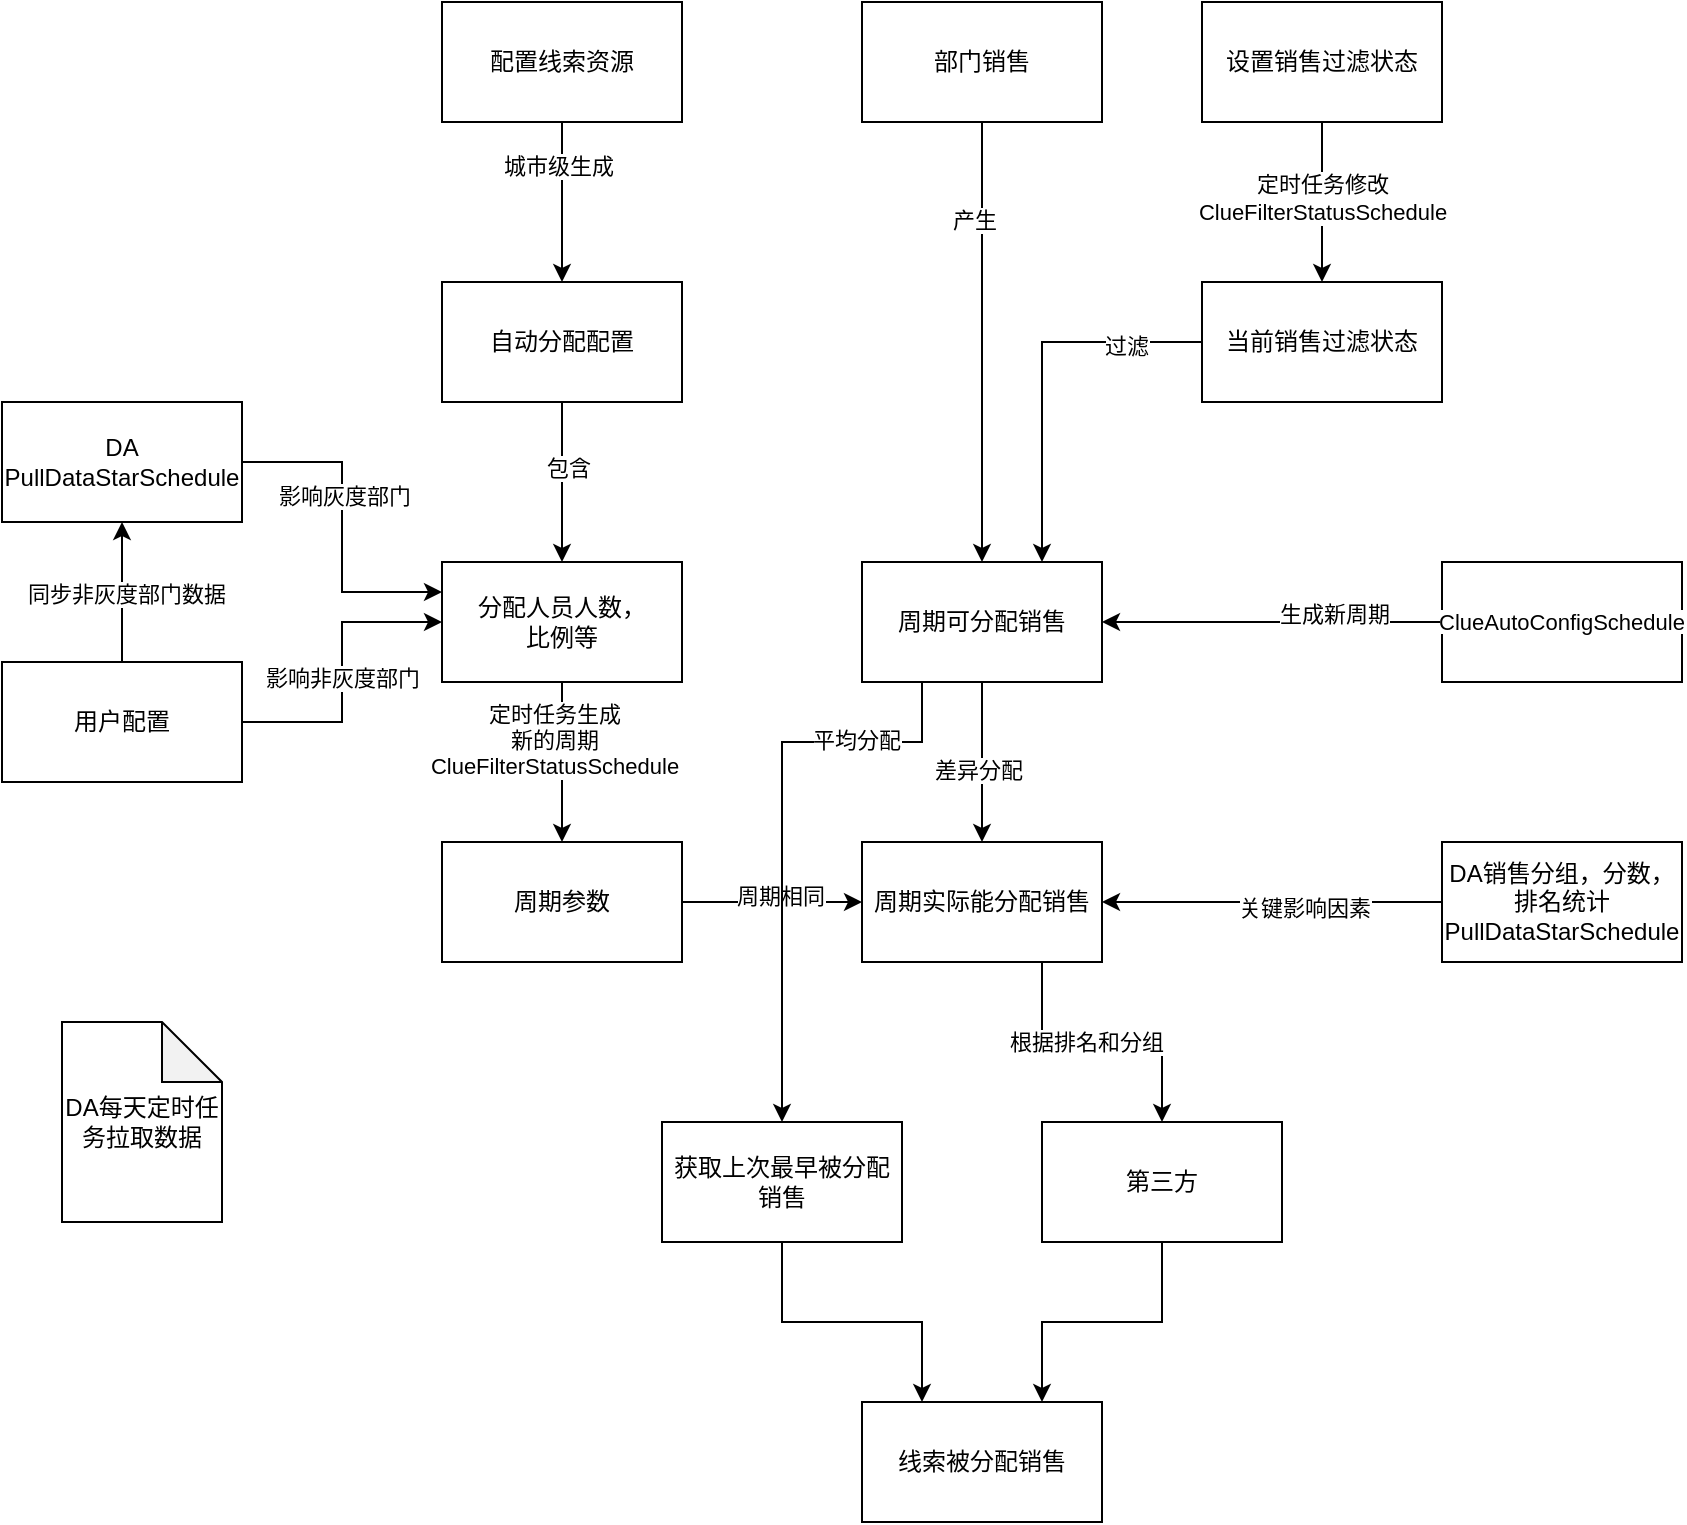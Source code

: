 <mxfile version="13.10.1" type="github"><diagram id="dHqN6lOe54HDK8GrbA5Z" name="Page-1"><mxGraphModel dx="1554" dy="763" grid="1" gridSize="10" guides="1" tooltips="1" connect="1" arrows="1" fold="1" page="1" pageScale="1" pageWidth="827" pageHeight="1169" math="0" shadow="0"><root><mxCell id="0"/><mxCell id="1" parent="0"/><mxCell id="wuKnfM1MRcGDIL3-eSm8-3" value="" style="edgeStyle=orthogonalEdgeStyle;rounded=0;orthogonalLoop=1;jettySize=auto;html=1;" edge="1" parent="1" source="wuKnfM1MRcGDIL3-eSm8-1" target="wuKnfM1MRcGDIL3-eSm8-2"><mxGeometry relative="1" as="geometry"/></mxCell><mxCell id="wuKnfM1MRcGDIL3-eSm8-4" value="城市级生成" style="edgeLabel;html=1;align=center;verticalAlign=middle;resizable=0;points=[];" vertex="1" connectable="0" parent="wuKnfM1MRcGDIL3-eSm8-3"><mxGeometry x="-0.45" y="-2" relative="1" as="geometry"><mxPoint as="offset"/></mxGeometry></mxCell><mxCell id="wuKnfM1MRcGDIL3-eSm8-1" value="配置线索资源" style="whiteSpace=wrap;html=1;direction=west;" vertex="1" parent="1"><mxGeometry x="380" y="100" width="120" height="60" as="geometry"/></mxCell><mxCell id="wuKnfM1MRcGDIL3-eSm8-6" value="" style="edgeStyle=orthogonalEdgeStyle;rounded=0;orthogonalLoop=1;jettySize=auto;html=1;" edge="1" parent="1" source="wuKnfM1MRcGDIL3-eSm8-2" target="wuKnfM1MRcGDIL3-eSm8-5"><mxGeometry relative="1" as="geometry"/></mxCell><mxCell id="wuKnfM1MRcGDIL3-eSm8-8" value="包含" style="edgeLabel;html=1;align=center;verticalAlign=middle;resizable=0;points=[];" vertex="1" connectable="0" parent="wuKnfM1MRcGDIL3-eSm8-6"><mxGeometry x="-0.175" y="3" relative="1" as="geometry"><mxPoint as="offset"/></mxGeometry></mxCell><mxCell id="wuKnfM1MRcGDIL3-eSm8-2" value="自动分配配置" style="whiteSpace=wrap;html=1;" vertex="1" parent="1"><mxGeometry x="380" y="240" width="120" height="60" as="geometry"/></mxCell><mxCell id="wuKnfM1MRcGDIL3-eSm8-17" value="" style="edgeStyle=orthogonalEdgeStyle;rounded=0;orthogonalLoop=1;jettySize=auto;html=1;" edge="1" parent="1" source="wuKnfM1MRcGDIL3-eSm8-5" target="wuKnfM1MRcGDIL3-eSm8-16"><mxGeometry relative="1" as="geometry"/></mxCell><mxCell id="wuKnfM1MRcGDIL3-eSm8-18" value="定时任务生成&lt;br&gt;新的周期&lt;br&gt;ClueFilterStatusSchedule" style="edgeLabel;html=1;align=center;verticalAlign=middle;resizable=0;points=[];" vertex="1" connectable="0" parent="wuKnfM1MRcGDIL3-eSm8-17"><mxGeometry x="-0.275" y="-4" relative="1" as="geometry"><mxPoint as="offset"/></mxGeometry></mxCell><mxCell id="wuKnfM1MRcGDIL3-eSm8-5" value="分配人员人数，&lt;br&gt;比例等" style="whiteSpace=wrap;html=1;" vertex="1" parent="1"><mxGeometry x="380" y="380" width="120" height="60" as="geometry"/></mxCell><mxCell id="wuKnfM1MRcGDIL3-eSm8-10" style="edgeStyle=orthogonalEdgeStyle;rounded=0;orthogonalLoop=1;jettySize=auto;html=1;exitX=1;exitY=0.5;exitDx=0;exitDy=0;entryX=0;entryY=0.25;entryDx=0;entryDy=0;" edge="1" parent="1" source="wuKnfM1MRcGDIL3-eSm8-7" target="wuKnfM1MRcGDIL3-eSm8-5"><mxGeometry relative="1" as="geometry"/></mxCell><mxCell id="wuKnfM1MRcGDIL3-eSm8-11" value="影响灰度部门" style="edgeLabel;html=1;align=center;verticalAlign=middle;resizable=0;points=[];" vertex="1" connectable="0" parent="wuKnfM1MRcGDIL3-eSm8-10"><mxGeometry x="-0.188" y="1" relative="1" as="geometry"><mxPoint as="offset"/></mxGeometry></mxCell><mxCell id="wuKnfM1MRcGDIL3-eSm8-7" value="DA&lt;br&gt;PullDataStarSchedule" style="rounded=0;whiteSpace=wrap;html=1;" vertex="1" parent="1"><mxGeometry x="160" y="300" width="120" height="60" as="geometry"/></mxCell><mxCell id="wuKnfM1MRcGDIL3-eSm8-12" value="" style="edgeStyle=orthogonalEdgeStyle;rounded=0;orthogonalLoop=1;jettySize=auto;html=1;" edge="1" parent="1" source="wuKnfM1MRcGDIL3-eSm8-9" target="wuKnfM1MRcGDIL3-eSm8-5"><mxGeometry relative="1" as="geometry"/></mxCell><mxCell id="wuKnfM1MRcGDIL3-eSm8-13" value="影响非灰度部门" style="edgeLabel;html=1;align=center;verticalAlign=middle;resizable=0;points=[];" vertex="1" connectable="0" parent="wuKnfM1MRcGDIL3-eSm8-12"><mxGeometry x="-0.04" relative="1" as="geometry"><mxPoint as="offset"/></mxGeometry></mxCell><mxCell id="wuKnfM1MRcGDIL3-eSm8-14" value="" style="edgeStyle=orthogonalEdgeStyle;rounded=0;orthogonalLoop=1;jettySize=auto;html=1;" edge="1" parent="1" source="wuKnfM1MRcGDIL3-eSm8-9" target="wuKnfM1MRcGDIL3-eSm8-7"><mxGeometry relative="1" as="geometry"/></mxCell><mxCell id="wuKnfM1MRcGDIL3-eSm8-15" value="同步非灰度部门数据" style="edgeLabel;html=1;align=center;verticalAlign=middle;resizable=0;points=[];" vertex="1" connectable="0" parent="wuKnfM1MRcGDIL3-eSm8-14"><mxGeometry x="-0.029" y="-2" relative="1" as="geometry"><mxPoint as="offset"/></mxGeometry></mxCell><mxCell id="wuKnfM1MRcGDIL3-eSm8-9" value="用户配置" style="rounded=0;whiteSpace=wrap;html=1;" vertex="1" parent="1"><mxGeometry x="160" y="430" width="120" height="60" as="geometry"/></mxCell><mxCell id="wuKnfM1MRcGDIL3-eSm8-34" style="edgeStyle=orthogonalEdgeStyle;rounded=0;orthogonalLoop=1;jettySize=auto;html=1;exitX=1;exitY=0.5;exitDx=0;exitDy=0;entryX=0;entryY=0.5;entryDx=0;entryDy=0;" edge="1" parent="1" source="wuKnfM1MRcGDIL3-eSm8-16" target="wuKnfM1MRcGDIL3-eSm8-32"><mxGeometry relative="1" as="geometry"/></mxCell><mxCell id="wuKnfM1MRcGDIL3-eSm8-35" value="周期相同" style="edgeLabel;html=1;align=center;verticalAlign=middle;resizable=0;points=[];" vertex="1" connectable="0" parent="wuKnfM1MRcGDIL3-eSm8-34"><mxGeometry x="0.089" y="3" relative="1" as="geometry"><mxPoint as="offset"/></mxGeometry></mxCell><mxCell id="wuKnfM1MRcGDIL3-eSm8-16" value="周期参数" style="whiteSpace=wrap;html=1;" vertex="1" parent="1"><mxGeometry x="380" y="520" width="120" height="60" as="geometry"/></mxCell><mxCell id="wuKnfM1MRcGDIL3-eSm8-25" value="" style="edgeStyle=orthogonalEdgeStyle;rounded=0;orthogonalLoop=1;jettySize=auto;html=1;" edge="1" parent="1" source="wuKnfM1MRcGDIL3-eSm8-19" target="wuKnfM1MRcGDIL3-eSm8-24"><mxGeometry relative="1" as="geometry"/></mxCell><mxCell id="wuKnfM1MRcGDIL3-eSm8-26" value="产生" style="edgeLabel;html=1;align=center;verticalAlign=middle;resizable=0;points=[];" vertex="1" connectable="0" parent="wuKnfM1MRcGDIL3-eSm8-25"><mxGeometry x="-0.556" y="-4" relative="1" as="geometry"><mxPoint as="offset"/></mxGeometry></mxCell><mxCell id="wuKnfM1MRcGDIL3-eSm8-19" value="部门销售" style="rounded=0;whiteSpace=wrap;html=1;" vertex="1" parent="1"><mxGeometry x="590" y="100" width="120" height="60" as="geometry"/></mxCell><mxCell id="wuKnfM1MRcGDIL3-eSm8-22" value="" style="edgeStyle=orthogonalEdgeStyle;rounded=0;orthogonalLoop=1;jettySize=auto;html=1;" edge="1" parent="1" source="wuKnfM1MRcGDIL3-eSm8-20" target="wuKnfM1MRcGDIL3-eSm8-21"><mxGeometry relative="1" as="geometry"/></mxCell><mxCell id="wuKnfM1MRcGDIL3-eSm8-23" value="定时任务修改&lt;br&gt;ClueFilterStatusSchedule" style="edgeLabel;html=1;align=center;verticalAlign=middle;resizable=0;points=[];" vertex="1" connectable="0" parent="wuKnfM1MRcGDIL3-eSm8-22"><mxGeometry x="-0.05" relative="1" as="geometry"><mxPoint as="offset"/></mxGeometry></mxCell><mxCell id="wuKnfM1MRcGDIL3-eSm8-20" value="设置销售过滤状态" style="rounded=0;whiteSpace=wrap;html=1;" vertex="1" parent="1"><mxGeometry x="760" y="100" width="120" height="60" as="geometry"/></mxCell><mxCell id="wuKnfM1MRcGDIL3-eSm8-27" style="edgeStyle=orthogonalEdgeStyle;rounded=0;orthogonalLoop=1;jettySize=auto;html=1;entryX=0.75;entryY=0;entryDx=0;entryDy=0;" edge="1" parent="1" source="wuKnfM1MRcGDIL3-eSm8-21" target="wuKnfM1MRcGDIL3-eSm8-24"><mxGeometry relative="1" as="geometry"/></mxCell><mxCell id="wuKnfM1MRcGDIL3-eSm8-28" value="过滤" style="edgeLabel;html=1;align=center;verticalAlign=middle;resizable=0;points=[];" vertex="1" connectable="0" parent="wuKnfM1MRcGDIL3-eSm8-27"><mxGeometry x="-0.594" y="2" relative="1" as="geometry"><mxPoint as="offset"/></mxGeometry></mxCell><mxCell id="wuKnfM1MRcGDIL3-eSm8-21" value="当前销售过滤状态" style="rounded=0;whiteSpace=wrap;html=1;" vertex="1" parent="1"><mxGeometry x="760" y="240" width="120" height="60" as="geometry"/></mxCell><mxCell id="wuKnfM1MRcGDIL3-eSm8-33" value="" style="edgeStyle=orthogonalEdgeStyle;rounded=0;orthogonalLoop=1;jettySize=auto;html=1;" edge="1" parent="1" source="wuKnfM1MRcGDIL3-eSm8-24" target="wuKnfM1MRcGDIL3-eSm8-32"><mxGeometry relative="1" as="geometry"/></mxCell><mxCell id="wuKnfM1MRcGDIL3-eSm8-45" value="差异分配" style="edgeLabel;html=1;align=center;verticalAlign=middle;resizable=0;points=[];" vertex="1" connectable="0" parent="wuKnfM1MRcGDIL3-eSm8-33"><mxGeometry x="0.1" y="-2" relative="1" as="geometry"><mxPoint as="offset"/></mxGeometry></mxCell><mxCell id="wuKnfM1MRcGDIL3-eSm8-42" style="edgeStyle=orthogonalEdgeStyle;rounded=0;orthogonalLoop=1;jettySize=auto;html=1;exitX=0.25;exitY=1;exitDx=0;exitDy=0;entryX=0.5;entryY=0;entryDx=0;entryDy=0;" edge="1" parent="1" source="wuKnfM1MRcGDIL3-eSm8-24" target="wuKnfM1MRcGDIL3-eSm8-41"><mxGeometry relative="1" as="geometry"><Array as="points"><mxPoint x="620" y="470"/><mxPoint x="550" y="470"/></Array></mxGeometry></mxCell><mxCell id="wuKnfM1MRcGDIL3-eSm8-44" value="平均分配" style="edgeLabel;html=1;align=center;verticalAlign=middle;resizable=0;points=[];" vertex="1" connectable="0" parent="wuKnfM1MRcGDIL3-eSm8-42"><mxGeometry x="-0.566" y="-1" relative="1" as="geometry"><mxPoint as="offset"/></mxGeometry></mxCell><mxCell id="wuKnfM1MRcGDIL3-eSm8-24" value="周期可分配销售" style="rounded=0;whiteSpace=wrap;html=1;" vertex="1" parent="1"><mxGeometry x="590" y="380" width="120" height="60" as="geometry"/></mxCell><mxCell id="wuKnfM1MRcGDIL3-eSm8-30" style="edgeStyle=orthogonalEdgeStyle;rounded=0;orthogonalLoop=1;jettySize=auto;html=1;entryX=1;entryY=0.5;entryDx=0;entryDy=0;" edge="1" parent="1" source="wuKnfM1MRcGDIL3-eSm8-29" target="wuKnfM1MRcGDIL3-eSm8-32"><mxGeometry relative="1" as="geometry"><mxPoint x="750" y="550" as="targetPoint"/><Array as="points"/></mxGeometry></mxCell><mxCell id="wuKnfM1MRcGDIL3-eSm8-31" value="关键影响因素" style="edgeLabel;html=1;align=center;verticalAlign=middle;resizable=0;points=[];" vertex="1" connectable="0" parent="wuKnfM1MRcGDIL3-eSm8-30"><mxGeometry x="-0.188" y="3" relative="1" as="geometry"><mxPoint as="offset"/></mxGeometry></mxCell><mxCell id="wuKnfM1MRcGDIL3-eSm8-29" value="DA销售分组，分数，排名统计&lt;br&gt;PullDataStarSchedule" style="rounded=0;whiteSpace=wrap;html=1;" vertex="1" parent="1"><mxGeometry x="880" y="520" width="120" height="60" as="geometry"/></mxCell><mxCell id="wuKnfM1MRcGDIL3-eSm8-37" value="" style="edgeStyle=orthogonalEdgeStyle;rounded=0;orthogonalLoop=1;jettySize=auto;html=1;" edge="1" parent="1" source="wuKnfM1MRcGDIL3-eSm8-32" target="wuKnfM1MRcGDIL3-eSm8-36"><mxGeometry relative="1" as="geometry"><Array as="points"><mxPoint x="680" y="620"/><mxPoint x="740" y="620"/></Array></mxGeometry></mxCell><mxCell id="wuKnfM1MRcGDIL3-eSm8-40" value="根据排名和分组" style="edgeLabel;html=1;align=center;verticalAlign=middle;resizable=0;points=[];" vertex="1" connectable="0" parent="wuKnfM1MRcGDIL3-eSm8-37"><mxGeometry x="-0.125" relative="1" as="geometry"><mxPoint as="offset"/></mxGeometry></mxCell><mxCell id="wuKnfM1MRcGDIL3-eSm8-32" value="周期实际能分配销售" style="whiteSpace=wrap;html=1;rounded=0;" vertex="1" parent="1"><mxGeometry x="590" y="520" width="120" height="60" as="geometry"/></mxCell><mxCell id="wuKnfM1MRcGDIL3-eSm8-39" value="" style="edgeStyle=orthogonalEdgeStyle;rounded=0;orthogonalLoop=1;jettySize=auto;html=1;entryX=0.75;entryY=0;entryDx=0;entryDy=0;" edge="1" parent="1" source="wuKnfM1MRcGDIL3-eSm8-36" target="wuKnfM1MRcGDIL3-eSm8-38"><mxGeometry relative="1" as="geometry"/></mxCell><mxCell id="wuKnfM1MRcGDIL3-eSm8-36" value="第三方" style="whiteSpace=wrap;html=1;rounded=0;" vertex="1" parent="1"><mxGeometry x="680" y="660" width="120" height="60" as="geometry"/></mxCell><mxCell id="wuKnfM1MRcGDIL3-eSm8-38" value="线索被分配销售" style="whiteSpace=wrap;html=1;rounded=0;" vertex="1" parent="1"><mxGeometry x="590" y="800" width="120" height="60" as="geometry"/></mxCell><mxCell id="wuKnfM1MRcGDIL3-eSm8-46" style="edgeStyle=orthogonalEdgeStyle;rounded=0;orthogonalLoop=1;jettySize=auto;html=1;entryX=0.25;entryY=0;entryDx=0;entryDy=0;" edge="1" parent="1" source="wuKnfM1MRcGDIL3-eSm8-41" target="wuKnfM1MRcGDIL3-eSm8-38"><mxGeometry relative="1" as="geometry"/></mxCell><mxCell id="wuKnfM1MRcGDIL3-eSm8-41" value="获取上次最早被分配销售" style="whiteSpace=wrap;html=1;rounded=0;" vertex="1" parent="1"><mxGeometry x="490" y="660" width="120" height="60" as="geometry"/></mxCell><mxCell id="wuKnfM1MRcGDIL3-eSm8-47" value="DA每天定时任务拉取数据" style="shape=note;whiteSpace=wrap;html=1;backgroundOutline=1;darkOpacity=0.05;" vertex="1" parent="1"><mxGeometry x="190" y="610" width="80" height="100" as="geometry"/></mxCell><mxCell id="wuKnfM1MRcGDIL3-eSm8-49" style="edgeStyle=orthogonalEdgeStyle;rounded=0;orthogonalLoop=1;jettySize=auto;html=1;entryX=1;entryY=0.5;entryDx=0;entryDy=0;" edge="1" parent="1" source="wuKnfM1MRcGDIL3-eSm8-48" target="wuKnfM1MRcGDIL3-eSm8-24"><mxGeometry relative="1" as="geometry"/></mxCell><mxCell id="wuKnfM1MRcGDIL3-eSm8-50" value="生成新周期" style="edgeLabel;html=1;align=center;verticalAlign=middle;resizable=0;points=[];" vertex="1" connectable="0" parent="wuKnfM1MRcGDIL3-eSm8-49"><mxGeometry x="-0.365" y="-4" relative="1" as="geometry"><mxPoint as="offset"/></mxGeometry></mxCell><mxCell id="wuKnfM1MRcGDIL3-eSm8-48" value="&lt;span style=&quot;font-size: 11px ; background-color: rgb(255 , 255 , 255)&quot;&gt;ClueAutoConfigSchedule&lt;/span&gt;" style="rounded=0;whiteSpace=wrap;html=1;" vertex="1" parent="1"><mxGeometry x="880" y="380" width="120" height="60" as="geometry"/></mxCell></root></mxGraphModel></diagram></mxfile>